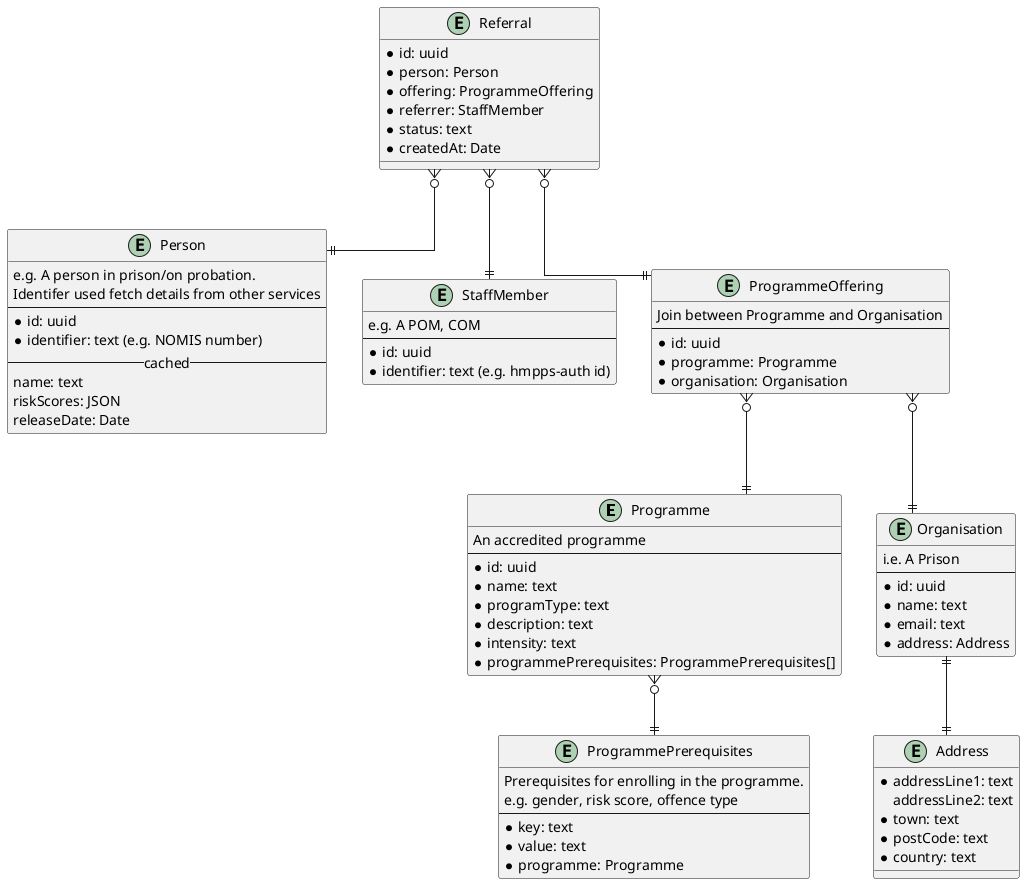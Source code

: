 @startuml
skinparam linetype ortho

entity Programme {
  An accredited programme
  --
  * id: uuid
  * name: text
  * programType: text
  * description: text
  * intensity: text
  * programmePrerequisites: ProgrammePrerequisites[]
}

entity ProgrammePrerequisites {
  Prerequisites for enrolling in the programme.
  e.g. gender, risk score, offence type
  --
  * key: text
  * value: text
  * programme: Programme
}

entity Organisation {
  i.e. A Prison
  --
  * id: uuid
  * name: text
  * email: text
  * address: Address
}

entity Address {
 * addressLine1: text
   addressLine2: text
 * town: text
 * postCode: text
 * country: text
}

entity Person {
  e.g. A person in prison/on probation.
  Identifer used fetch details from other services
  --
  * id: uuid
  * identifier: text (e.g. NOMIS number)
  --cached--
  name: text
  riskScores: JSON
  releaseDate: Date
}

entity StaffMember {
  e.g. A POM, COM
  --
  * id: uuid
  * identifier: text (e.g. hmpps-auth id)
}

entity Referral {
  * id: uuid
  * person: Person
  * offering: ProgrammeOffering
  * referrer: StaffMember
  * status: text
  * createdAt: Date
}

entity ProgrammeOffering {
  Join between Programme and Organisation
  --
  * id: uuid
  * programme: Programme
  * organisation: Organisation
}

ProgrammeOffering }o--|| Programme
ProgrammeOffering }o--|| Organisation
Programme }o--|| ProgrammePrerequisites

Referral }o--|| StaffMember
Referral }o--|| ProgrammeOffering
Referral }o--|| Person

Organisation ||--|| Address

@enduml
